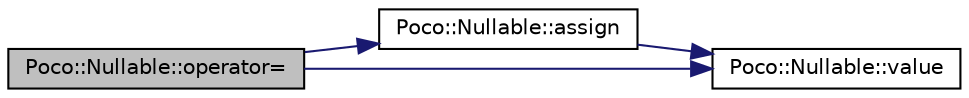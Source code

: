 digraph "Poco::Nullable::operator="
{
 // LATEX_PDF_SIZE
  edge [fontname="Helvetica",fontsize="10",labelfontname="Helvetica",labelfontsize="10"];
  node [fontname="Helvetica",fontsize="10",shape=record];
  rankdir="LR";
  Node1 [label="Poco::Nullable::operator=",height=0.2,width=0.4,color="black", fillcolor="grey75", style="filled", fontcolor="black",tooltip="Assigns a value to the Nullable."];
  Node1 -> Node2 [color="midnightblue",fontsize="10",style="solid",fontname="Helvetica"];
  Node2 [label="Poco::Nullable::assign",height=0.2,width=0.4,color="black", fillcolor="white", style="filled",URL="$classPoco_1_1Nullable.html#a99bc85b632bb5091cd819ef0c122b51b",tooltip="Assigns a value to the Nullable."];
  Node2 -> Node3 [color="midnightblue",fontsize="10",style="solid",fontname="Helvetica"];
  Node3 [label="Poco::Nullable::value",height=0.2,width=0.4,color="black", fillcolor="white", style="filled",URL="$classPoco_1_1Nullable.html#a22045b5bf3691fedab7706dcf0244e61",tooltip=" "];
  Node1 -> Node3 [color="midnightblue",fontsize="10",style="solid",fontname="Helvetica"];
}
